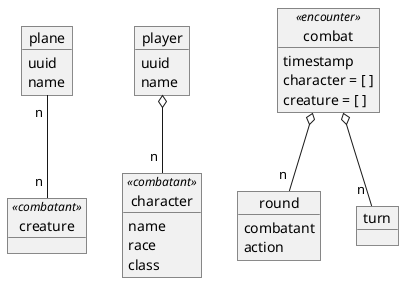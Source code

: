 @startuml models

object plane {
  uuid
  name
}

object player {
  uuid
  name
}

object character <<combatant>> {
  name
  race
  class
}

object creature <<combatant>> {
}

object combat <<encounter>> {
  timestamp
  character = [ ]
  creature = [ ]
}
object round {
  combatant
  action
}
object turn


player o-- " n " character
plane " n " -- " n " creature

combat o-- " n " round
combat o-- " n " turn

@enduml
